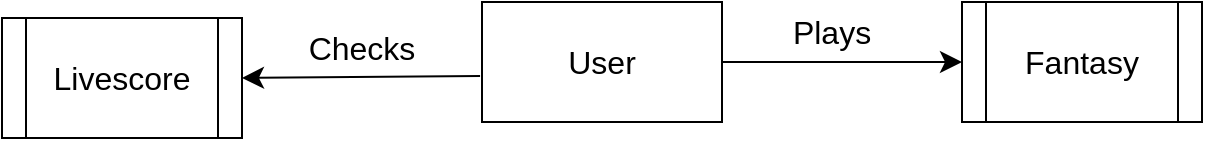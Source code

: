 <mxfile version="20.8.20" type="device" pages="3"><diagram name="Level 0" id="Zj66njeIq_wTFP0wzWcm"><mxGraphModel dx="2074" dy="838" grid="0" gridSize="10" guides="1" tooltips="1" connect="1" arrows="1" fold="1" page="0" pageScale="1" pageWidth="850" pageHeight="1100" math="0" shadow="0"><root><mxCell id="0"/><mxCell id="1" parent="0"/><mxCell id="0-d4FZ6tKJA3pUO1_RaM-1" value="User" style="rounded=0;whiteSpace=wrap;html=1;fontSize=16;" vertex="1" parent="1"><mxGeometry x="48" y="162" width="120" height="60" as="geometry"/></mxCell><mxCell id="0-d4FZ6tKJA3pUO1_RaM-2" value="Livescore" style="shape=process;whiteSpace=wrap;html=1;backgroundOutline=1;fontSize=16;" vertex="1" parent="1"><mxGeometry x="-192" y="170" width="120" height="60" as="geometry"/></mxCell><mxCell id="0-d4FZ6tKJA3pUO1_RaM-4" value="Fantasy" style="shape=process;whiteSpace=wrap;html=1;backgroundOutline=1;fontSize=16;" vertex="1" parent="1"><mxGeometry x="288" y="162" width="120" height="60" as="geometry"/></mxCell><mxCell id="0-d4FZ6tKJA3pUO1_RaM-5" value="" style="endArrow=classic;html=1;rounded=0;fontSize=12;startSize=8;endSize=8;curved=1;entryX=0;entryY=0.5;entryDx=0;entryDy=0;exitX=1;exitY=0.5;exitDx=0;exitDy=0;" edge="1" parent="1" source="0-d4FZ6tKJA3pUO1_RaM-1" target="0-d4FZ6tKJA3pUO1_RaM-4"><mxGeometry width="50" height="50" relative="1" as="geometry"><mxPoint x="175" y="225" as="sourcePoint"/><mxPoint x="225" y="175" as="targetPoint"/></mxGeometry></mxCell><mxCell id="0-d4FZ6tKJA3pUO1_RaM-6" value="" style="endArrow=classic;html=1;rounded=0;fontSize=12;startSize=8;endSize=8;curved=1;entryX=1;entryY=0.5;entryDx=0;entryDy=0;exitX=-0.008;exitY=0.617;exitDx=0;exitDy=0;exitPerimeter=0;" edge="1" parent="1" source="0-d4FZ6tKJA3pUO1_RaM-1" target="0-d4FZ6tKJA3pUO1_RaM-2"><mxGeometry width="50" height="50" relative="1" as="geometry"><mxPoint x="175" y="225" as="sourcePoint"/><mxPoint x="225" y="175" as="targetPoint"/></mxGeometry></mxCell><mxCell id="0-d4FZ6tKJA3pUO1_RaM-7" value="Checks" style="text;html=1;strokeColor=none;fillColor=none;align=center;verticalAlign=middle;whiteSpace=wrap;rounded=0;fontSize=16;" vertex="1" parent="1"><mxGeometry x="-42" y="170" width="60" height="30" as="geometry"/></mxCell><mxCell id="0-d4FZ6tKJA3pUO1_RaM-8" value="Plays" style="text;html=1;strokeColor=none;fillColor=none;align=center;verticalAlign=middle;whiteSpace=wrap;rounded=0;fontSize=16;" vertex="1" parent="1"><mxGeometry x="193" y="162" width="60" height="30" as="geometry"/></mxCell></root></mxGraphModel></diagram><diagram id="v4qBB2O_I4uko9EJ5UHH" name="Level 1"><mxGraphModel dx="2074" dy="838" grid="0" gridSize="10" guides="1" tooltips="1" connect="1" arrows="1" fold="1" page="0" pageScale="1" pageWidth="850" pageHeight="1100" math="0" shadow="0"><root><mxCell id="0"/><mxCell id="1" parent="0"/><mxCell id="9kvIRU55LL1wIsbJukiT-1" value="User" style="rounded=0;whiteSpace=wrap;html=1;fontSize=16;" vertex="1" parent="1"><mxGeometry x="17" y="122" width="120" height="60" as="geometry"/></mxCell><mxCell id="9kvIRU55LL1wIsbJukiT-8" value="Scores" style="shape=process;whiteSpace=wrap;html=1;backgroundOutline=1;fontSize=16;" vertex="1" parent="1"><mxGeometry x="-226" y="68" width="120" height="60" as="geometry"/></mxCell><mxCell id="9kvIRU55LL1wIsbJukiT-16" value="Teams" style="shape=process;whiteSpace=wrap;html=1;backgroundOutline=1;fontSize=16;" vertex="1" parent="1"><mxGeometry x="-229" y="156" width="120" height="60" as="geometry"/></mxCell><mxCell id="9kvIRU55LL1wIsbJukiT-17" value="Team" style="shape=process;whiteSpace=wrap;html=1;backgroundOutline=1;fontSize=16;" vertex="1" parent="1"><mxGeometry x="262" y="48" width="120" height="60" as="geometry"/></mxCell><mxCell id="9kvIRU55LL1wIsbJukiT-18" value="Players" style="shape=process;whiteSpace=wrap;html=1;backgroundOutline=1;fontSize=16;" vertex="1" parent="1"><mxGeometry x="262" y="137" width="120" height="60" as="geometry"/></mxCell><mxCell id="9kvIRU55LL1wIsbJukiT-19" value="Leagues" style="shape=process;whiteSpace=wrap;html=1;backgroundOutline=1;fontSize=16;" vertex="1" parent="1"><mxGeometry x="260" y="221" width="120" height="60" as="geometry"/></mxCell><mxCell id="9kvIRU55LL1wIsbJukiT-21" value="" style="endArrow=classic;html=1;rounded=0;fontSize=12;startSize=8;endSize=8;curved=1;entryX=1;entryY=0.5;entryDx=0;entryDy=0;" edge="1" parent="1" target="9kvIRU55LL1wIsbJukiT-8"><mxGeometry width="50" height="50" relative="1" as="geometry"><mxPoint x="17" y="154" as="sourcePoint"/><mxPoint x="225" y="175" as="targetPoint"/></mxGeometry></mxCell><mxCell id="9kvIRU55LL1wIsbJukiT-22" value="" style="endArrow=classic;html=1;rounded=0;fontSize=12;startSize=8;endSize=8;curved=1;entryX=1;entryY=0.5;entryDx=0;entryDy=0;exitX=0;exitY=0.5;exitDx=0;exitDy=0;" edge="1" parent="1" source="9kvIRU55LL1wIsbJukiT-1" target="9kvIRU55LL1wIsbJukiT-16"><mxGeometry width="50" height="50" relative="1" as="geometry"><mxPoint x="175" y="225" as="sourcePoint"/><mxPoint x="225" y="175" as="targetPoint"/></mxGeometry></mxCell><mxCell id="9kvIRU55LL1wIsbJukiT-23" value="" style="endArrow=classic;html=1;rounded=0;fontSize=12;startSize=8;endSize=8;curved=1;entryX=0;entryY=0.5;entryDx=0;entryDy=0;exitX=1;exitY=0.5;exitDx=0;exitDy=0;" edge="1" parent="1" source="9kvIRU55LL1wIsbJukiT-1" target="9kvIRU55LL1wIsbJukiT-17"><mxGeometry width="50" height="50" relative="1" as="geometry"><mxPoint x="175" y="225" as="sourcePoint"/><mxPoint x="225" y="175" as="targetPoint"/></mxGeometry></mxCell><mxCell id="9kvIRU55LL1wIsbJukiT-24" value="" style="endArrow=classic;html=1;rounded=0;fontSize=12;startSize=8;endSize=8;curved=1;entryX=0;entryY=0.5;entryDx=0;entryDy=0;exitX=1;exitY=0.5;exitDx=0;exitDy=0;" edge="1" parent="1" source="9kvIRU55LL1wIsbJukiT-1" target="9kvIRU55LL1wIsbJukiT-18"><mxGeometry width="50" height="50" relative="1" as="geometry"><mxPoint x="175" y="225" as="sourcePoint"/><mxPoint x="225" y="175" as="targetPoint"/></mxGeometry></mxCell><mxCell id="9kvIRU55LL1wIsbJukiT-25" value="" style="endArrow=classic;html=1;rounded=0;fontSize=12;startSize=8;endSize=8;curved=1;entryX=0;entryY=0.5;entryDx=0;entryDy=0;exitX=1;exitY=0.5;exitDx=0;exitDy=0;" edge="1" parent="1" source="9kvIRU55LL1wIsbJukiT-1" target="9kvIRU55LL1wIsbJukiT-19"><mxGeometry width="50" height="50" relative="1" as="geometry"><mxPoint x="175" y="225" as="sourcePoint"/><mxPoint x="225" y="175" as="targetPoint"/></mxGeometry></mxCell><mxCell id="9kvIRU55LL1wIsbJukiT-26" value="Checks" style="text;html=1;strokeColor=none;fillColor=none;align=center;verticalAlign=middle;whiteSpace=wrap;rounded=0;fontSize=16;" vertex="1" parent="1"><mxGeometry x="-74" y="89" width="60" height="30" as="geometry"/></mxCell><mxCell id="9kvIRU55LL1wIsbJukiT-27" value="Views" style="text;html=1;strokeColor=none;fillColor=none;align=center;verticalAlign=middle;whiteSpace=wrap;rounded=0;fontSize=16;" vertex="1" parent="1"><mxGeometry x="-72" y="173" width="60" height="30" as="geometry"/></mxCell><mxCell id="9kvIRU55LL1wIsbJukiT-28" value="Creates/Views" style="text;html=1;strokeColor=none;fillColor=none;align=center;verticalAlign=middle;whiteSpace=wrap;rounded=0;fontSize=16;" vertex="1" parent="1"><mxGeometry x="135" y="85" width="60" height="30" as="geometry"/></mxCell><mxCell id="9kvIRU55LL1wIsbJukiT-29" value="Creates/Views" style="text;html=1;strokeColor=none;fillColor=none;align=center;verticalAlign=middle;whiteSpace=wrap;rounded=0;fontSize=16;" vertex="1" parent="1"><mxGeometry x="193" y="141" width="36" height="17" as="geometry"/></mxCell><mxCell id="9kvIRU55LL1wIsbJukiT-30" value="Creates/Views" style="text;html=1;strokeColor=none;fillColor=none;align=center;verticalAlign=middle;whiteSpace=wrap;rounded=0;fontSize=16;" vertex="1" parent="1"><mxGeometry x="142" y="214" width="60" height="30" as="geometry"/></mxCell><mxCell id="9kvIRU55LL1wIsbJukiT-31" value="Database" style="shape=partialRectangle;whiteSpace=wrap;html=1;left=0;right=0;fillColor=none;fontSize=16;" vertex="1" parent="1"><mxGeometry x="493" y="117" width="211" height="60" as="geometry"/></mxCell><mxCell id="9kvIRU55LL1wIsbJukiT-32" value="" style="endArrow=none;html=1;rounded=0;fontSize=12;startSize=8;endSize=8;curved=1;entryX=0.25;entryY=0;entryDx=0;entryDy=0;exitX=0.25;exitY=1;exitDx=0;exitDy=0;" edge="1" parent="1" source="9kvIRU55LL1wIsbJukiT-31" target="9kvIRU55LL1wIsbJukiT-31"><mxGeometry width="50" height="50" relative="1" as="geometry"><mxPoint x="175" y="225" as="sourcePoint"/><mxPoint x="225" y="175" as="targetPoint"/></mxGeometry></mxCell><mxCell id="9kvIRU55LL1wIsbJukiT-33" value="" style="endArrow=none;html=1;rounded=0;fontSize=12;startSize=8;endSize=8;curved=1;entryX=0;entryY=0;entryDx=0;entryDy=0;exitX=0;exitY=1;exitDx=0;exitDy=0;" edge="1" parent="1" source="9kvIRU55LL1wIsbJukiT-31" target="9kvIRU55LL1wIsbJukiT-31"><mxGeometry width="50" height="50" relative="1" as="geometry"><mxPoint x="175" y="225" as="sourcePoint"/><mxPoint x="225" y="175" as="targetPoint"/></mxGeometry></mxCell><mxCell id="9kvIRU55LL1wIsbJukiT-34" value="" style="endArrow=classic;html=1;rounded=0;fontSize=12;startSize=8;endSize=8;curved=1;entryX=1;entryY=0.5;entryDx=0;entryDy=0;" edge="1" parent="1" target="9kvIRU55LL1wIsbJukiT-17"><mxGeometry width="50" height="50" relative="1" as="geometry"><mxPoint x="493" y="145" as="sourcePoint"/><mxPoint x="225" y="175" as="targetPoint"/></mxGeometry></mxCell><mxCell id="9kvIRU55LL1wIsbJukiT-35" value="" style="endArrow=classic;html=1;rounded=0;fontSize=12;startSize=8;endSize=8;curved=1;entryX=1;entryY=0.5;entryDx=0;entryDy=0;" edge="1" parent="1" target="9kvIRU55LL1wIsbJukiT-18"><mxGeometry width="50" height="50" relative="1" as="geometry"><mxPoint x="490" y="140" as="sourcePoint"/><mxPoint x="225" y="175" as="targetPoint"/></mxGeometry></mxCell><mxCell id="9kvIRU55LL1wIsbJukiT-36" value="" style="endArrow=classic;html=1;rounded=0;fontSize=12;startSize=8;endSize=8;curved=1;entryX=1;entryY=0.5;entryDx=0;entryDy=0;" edge="1" parent="1" target="9kvIRU55LL1wIsbJukiT-19"><mxGeometry width="50" height="50" relative="1" as="geometry"><mxPoint x="492" y="142" as="sourcePoint"/><mxPoint x="225" y="175" as="targetPoint"/></mxGeometry></mxCell></root></mxGraphModel></diagram><diagram id="7bbb8njcFcTRC7hou3eh" name="Level 2"><mxGraphModel dx="2074" dy="1238" grid="0" gridSize="10" guides="1" tooltips="1" connect="1" arrows="1" fold="1" page="0" pageScale="1" pageWidth="850" pageHeight="1100" math="0" shadow="0"><root><mxCell id="0"/><mxCell id="1" parent="0"/><mxCell id="GT7QLkcnqjAEae2-dQFZ-1" value="User" style="rounded=0;whiteSpace=wrap;html=1;fontSize=16;" vertex="1" parent="1"><mxGeometry x="-83" y="73" width="120" height="60" as="geometry"/></mxCell><mxCell id="GT7QLkcnqjAEae2-dQFZ-2" value="Scores" style="shape=process;whiteSpace=wrap;html=1;backgroundOutline=1;fontSize=16;" vertex="1" parent="1"><mxGeometry x="-326" y="19" width="120" height="60" as="geometry"/></mxCell><mxCell id="GT7QLkcnqjAEae2-dQFZ-3" value="Teams" style="shape=process;whiteSpace=wrap;html=1;backgroundOutline=1;fontSize=16;" vertex="1" parent="1"><mxGeometry x="-329" y="107" width="120" height="60" as="geometry"/></mxCell><mxCell id="GT7QLkcnqjAEae2-dQFZ-4" value="Team" style="shape=process;whiteSpace=wrap;html=1;backgroundOutline=1;fontSize=16;" vertex="1" parent="1"><mxGeometry x="270" y="-9" width="120" height="60" as="geometry"/></mxCell><mxCell id="GT7QLkcnqjAEae2-dQFZ-5" value="Players" style="shape=process;whiteSpace=wrap;html=1;backgroundOutline=1;fontSize=16;" vertex="1" parent="1"><mxGeometry x="270" y="79" width="120" height="60" as="geometry"/></mxCell><mxCell id="GT7QLkcnqjAEae2-dQFZ-6" value="Leagues" style="shape=process;whiteSpace=wrap;html=1;backgroundOutline=1;fontSize=16;" vertex="1" parent="1"><mxGeometry x="270" y="167" width="120" height="60" as="geometry"/></mxCell><mxCell id="GT7QLkcnqjAEae2-dQFZ-7" value="" style="endArrow=classic;html=1;rounded=0;fontSize=12;startSize=8;endSize=8;curved=1;entryX=1;entryY=0.5;entryDx=0;entryDy=0;" edge="1" parent="1" target="GT7QLkcnqjAEae2-dQFZ-2"><mxGeometry width="50" height="50" relative="1" as="geometry"><mxPoint x="-83" y="105" as="sourcePoint"/><mxPoint x="125" y="126" as="targetPoint"/></mxGeometry></mxCell><mxCell id="GT7QLkcnqjAEae2-dQFZ-8" value="" style="endArrow=classic;html=1;rounded=0;fontSize=12;startSize=8;endSize=8;curved=1;entryX=1;entryY=0.5;entryDx=0;entryDy=0;exitX=0;exitY=0.5;exitDx=0;exitDy=0;" edge="1" parent="1" source="GT7QLkcnqjAEae2-dQFZ-1" target="GT7QLkcnqjAEae2-dQFZ-3"><mxGeometry width="50" height="50" relative="1" as="geometry"><mxPoint x="75" y="176" as="sourcePoint"/><mxPoint x="125" y="126" as="targetPoint"/></mxGeometry></mxCell><mxCell id="GT7QLkcnqjAEae2-dQFZ-12" value="Checks" style="text;html=1;strokeColor=none;fillColor=none;align=center;verticalAlign=middle;whiteSpace=wrap;rounded=0;fontSize=16;" vertex="1" parent="1"><mxGeometry x="-174" y="40" width="60" height="30" as="geometry"/></mxCell><mxCell id="GT7QLkcnqjAEae2-dQFZ-13" value="Views" style="text;html=1;strokeColor=none;fillColor=none;align=center;verticalAlign=middle;whiteSpace=wrap;rounded=0;fontSize=16;" vertex="1" parent="1"><mxGeometry x="-172" y="124" width="60" height="30" as="geometry"/></mxCell><mxCell id="GT7QLkcnqjAEae2-dQFZ-17" value="Database" style="shape=partialRectangle;whiteSpace=wrap;html=1;left=0;right=0;fillColor=none;fontSize=16;" vertex="1" parent="1"><mxGeometry x="597" y="66" width="211" height="60" as="geometry"/></mxCell><mxCell id="GT7QLkcnqjAEae2-dQFZ-18" value="" style="endArrow=none;html=1;rounded=0;fontSize=12;startSize=8;endSize=8;curved=1;entryX=0.25;entryY=0;entryDx=0;entryDy=0;exitX=0.25;exitY=1;exitDx=0;exitDy=0;" edge="1" parent="1" source="GT7QLkcnqjAEae2-dQFZ-17" target="GT7QLkcnqjAEae2-dQFZ-17"><mxGeometry width="50" height="50" relative="1" as="geometry"><mxPoint x="75" y="176" as="sourcePoint"/><mxPoint x="125" y="126" as="targetPoint"/></mxGeometry></mxCell><mxCell id="GT7QLkcnqjAEae2-dQFZ-19" value="" style="endArrow=none;html=1;rounded=0;fontSize=12;startSize=8;endSize=8;curved=1;entryX=0;entryY=0;entryDx=0;entryDy=0;exitX=0;exitY=1;exitDx=0;exitDy=0;" edge="1" parent="1" source="GT7QLkcnqjAEae2-dQFZ-17" target="GT7QLkcnqjAEae2-dQFZ-17"><mxGeometry width="50" height="50" relative="1" as="geometry"><mxPoint x="75" y="176" as="sourcePoint"/><mxPoint x="125" y="126" as="targetPoint"/></mxGeometry></mxCell><mxCell id="GT7QLkcnqjAEae2-dQFZ-23" value="Transaction" style="shape=process;whiteSpace=wrap;html=1;backgroundOutline=1;fontSize=16;" vertex="1" parent="1"><mxGeometry x="102" y="70" width="120" height="60" as="geometry"/></mxCell></root></mxGraphModel></diagram></mxfile>